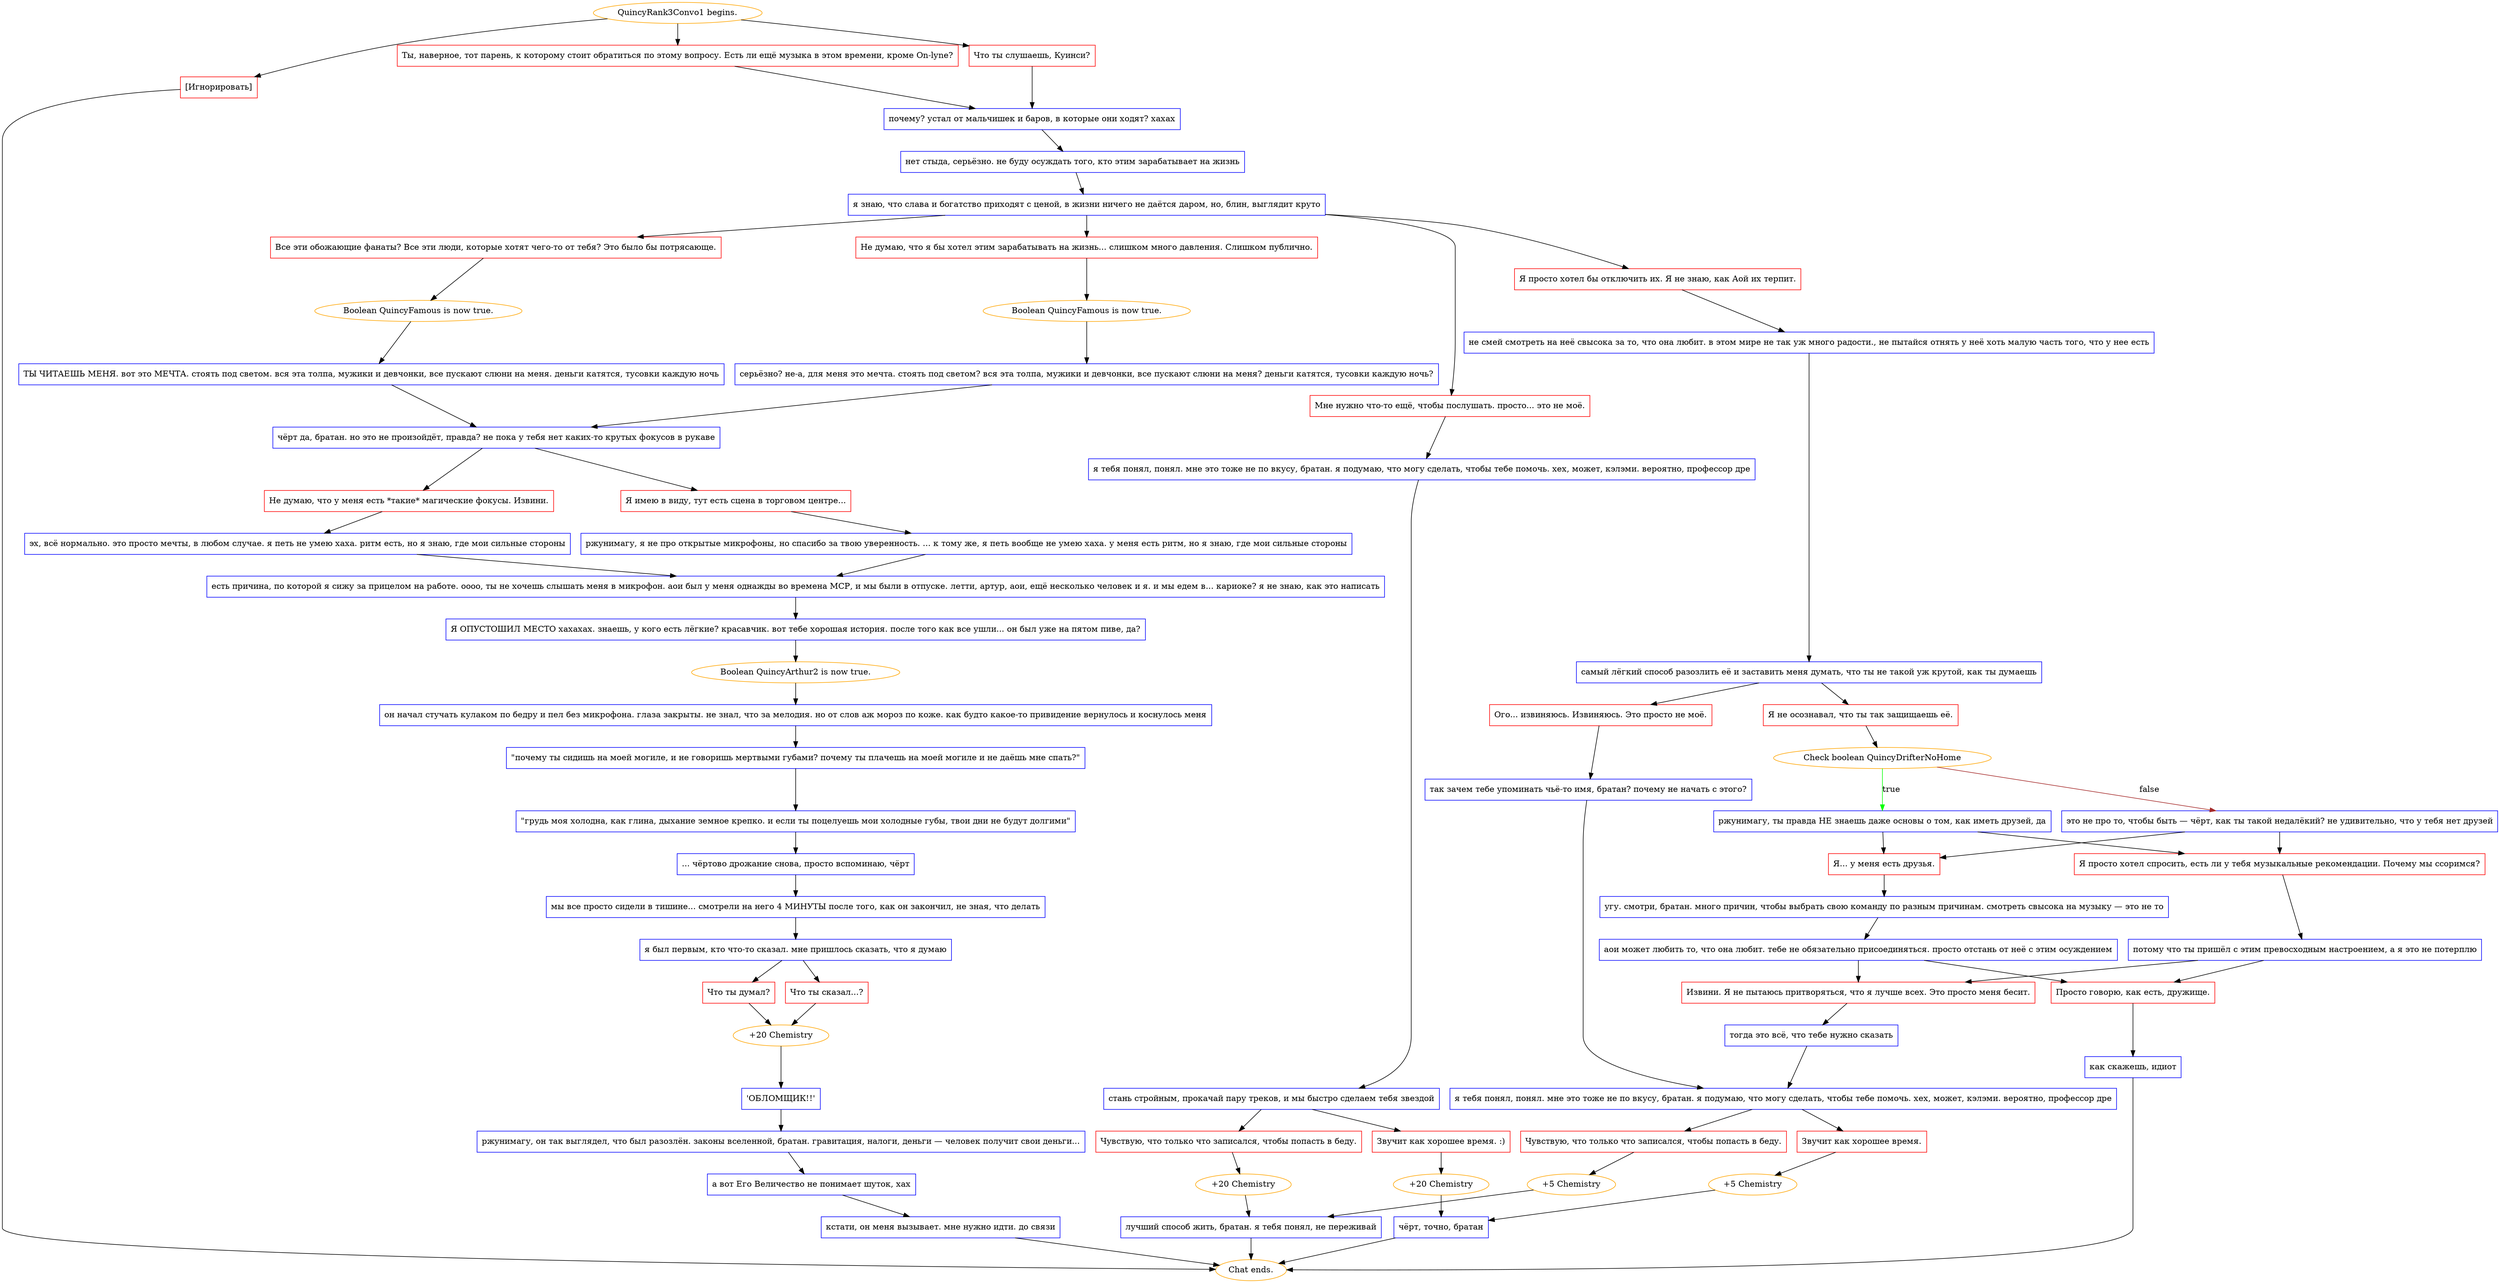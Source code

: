 digraph {
	"QuincyRank3Convo1 begins." [color=orange];
		"QuincyRank3Convo1 begins." -> j2701685727;
		"QuincyRank3Convo1 begins." -> j4109342136;
		"QuincyRank3Convo1 begins." -> j3432236701;
	j2701685727 [label="Ты, наверное, тот парень, к которому стоит обратиться по этому вопросу. Есть ли ещё музыка в этом времени, кроме On-lyne?",shape=box,color=red];
		j2701685727 -> j1402089216;
	j4109342136 [label="Что ты слушаешь, Куинси?",shape=box,color=red];
		j4109342136 -> j1402089216;
	j3432236701 [label="[Игнорировать]",shape=box,color=red];
		j3432236701 -> "Chat ends.";
	j1402089216 [label="почему? устал от мальчишек и баров, в которые они ходят? хахах",shape=box,color=blue];
		j1402089216 -> j2655411895;
	"Chat ends." [color=orange];
	j2655411895 [label="нет стыда, серьёзно. не буду осуждать того, кто этим зарабатывает на жизнь",shape=box,color=blue];
		j2655411895 -> j2987530713;
	j2987530713 [label="я знаю, что слава и богатство приходят с ценой, в жизни ничего не даётся даром, но, блин, выглядит круто",shape=box,color=blue];
		j2987530713 -> j1059996411;
		j2987530713 -> j2224348539;
		j2987530713 -> j3646580615;
		j2987530713 -> j480986734;
	j1059996411 [label="Мне нужно что-то ещё, чтобы послушать. просто... это не моё.",shape=box,color=red];
		j1059996411 -> j2084152261;
	j2224348539 [label="Не думаю, что я бы хотел этим зарабатывать на жизнь... слишком много давления. Слишком публично.",shape=box,color=red];
		j2224348539 -> j3464622994;
	j3646580615 [label="Все эти обожающие фанаты? Все эти люди, которые хотят чего-то от тебя? Это было бы потрясающе.",shape=box,color=red];
		j3646580615 -> j2736094551;
	j480986734 [label="Я просто хотел бы отключить их. Я не знаю, как Аой их терпит.",shape=box,color=red];
		j480986734 -> j2298588270;
	j2084152261 [label="я тебя понял, понял. мне это тоже не по вкусу, братан. я подумаю, что могу сделать, чтобы тебе помочь. хех, может, кэлэми. вероятно, профессор дре",shape=box,color=blue];
		j2084152261 -> j806514707;
	j3464622994 [label="Boolean QuincyFamous is now true.",color=orange];
		j3464622994 -> j1144786731;
	j2736094551 [label="Boolean QuincyFamous is now true.",color=orange];
		j2736094551 -> j112537271;
	j2298588270 [label="не смей смотреть на неё свысока за то, что она любит. в этом мире не так уж много радости., не пытайся отнять у неё хоть малую часть того, что у нее есть",shape=box,color=blue];
		j2298588270 -> j2340634738;
	j806514707 [label="стань стройным, прокачай пару треков, и мы быстро сделаем тебя звездой",shape=box,color=blue];
		j806514707 -> j4220660011;
		j806514707 -> j1840979681;
	j1144786731 [label="серьёзно? не-а, для меня это мечта. стоять под светом? вся эта толпа, мужики и девчонки, все пускают слюни на меня? деньги катятся, тусовки каждую ночь?",shape=box,color=blue];
		j1144786731 -> j1031323353;
	j112537271 [label="ТЫ ЧИТАЕШЬ МЕНЯ. вот это МЕЧТА. стоять под светом. вся эта толпа, мужики и девчонки, все пускают слюни на меня. деньги катятся, тусовки каждую ночь",shape=box,color=blue];
		j112537271 -> j1031323353;
	j2340634738 [label="самый лёгкий способ разозлить её и заставить меня думать, что ты не такой уж крутой, как ты думаешь",shape=box,color=blue];
		j2340634738 -> j1249451281;
		j2340634738 -> j2367151753;
	j4220660011 [label="Звучит как хорошее время. :)",shape=box,color=red];
		j4220660011 -> j3658757503;
	j1840979681 [label="Чувствую, что только что записался, чтобы попасть в беду.",shape=box,color=red];
		j1840979681 -> j1656586192;
	j1031323353 [label="чёрт да, братан. но это не произойдёт, правда? не пока у тебя нет каких-то крутых фокусов в рукаве",shape=box,color=blue];
		j1031323353 -> j1291992224;
		j1031323353 -> j3662892076;
	j1249451281 [label="Ого... извиняюсь. Извиняюсь. Это просто не моё.",shape=box,color=red];
		j1249451281 -> j472343277;
	j2367151753 [label="Я не осознавал, что ты так защищаешь её.",shape=box,color=red];
		j2367151753 -> j2662504253;
	j3658757503 [label="+20 Chemistry",color=orange];
		j3658757503 -> j1233721489;
	j1656586192 [label="+20 Chemistry",color=orange];
		j1656586192 -> j3871779980;
	j1291992224 [label="Я имею в виду, тут есть сцена в торговом центре...",shape=box,color=red];
		j1291992224 -> j3852263365;
	j3662892076 [label="Не думаю, что у меня есть *такие* магические фокусы. Извини.",shape=box,color=red];
		j3662892076 -> j3294961150;
	j472343277 [label="так зачем тебе упоминать чьё-то имя, братан? почему не начать с этого?",shape=box,color=blue];
		j472343277 -> j2556282086;
	j2662504253 [label="Check boolean QuincyDrifterNoHome",color=orange];
		j2662504253 -> j658419664 [label=true,color=green];
		j2662504253 -> j2100038479 [label=false,color=brown];
	j1233721489 [label="чёрт, точно, братан",shape=box,color=blue];
		j1233721489 -> "Chat ends.";
	j3871779980 [label="лучший способ жить, братан. я тебя понял, не переживай",shape=box,color=blue];
		j3871779980 -> "Chat ends.";
	j3852263365 [label="ржунимагу, я не про открытые микрофоны, но спасибо за твою уверенность. ... к тому же, я петь вообще не умею хаха. у меня есть ритм, но я знаю, где мои сильные стороны",shape=box,color=blue];
		j3852263365 -> j687363064;
	j3294961150 [label="эх, всё нормально. это просто мечты, в любом случае. я петь не умею хаха. ритм есть, но я знаю, где мои сильные стороны",shape=box,color=blue];
		j3294961150 -> j687363064;
	j2556282086 [label="я тебя понял, понял. мне это тоже не по вкусу, братан. я подумаю, что могу сделать, чтобы тебе помочь. хех, может, кэлэми. вероятно, профессор дре",shape=box,color=blue];
		j2556282086 -> j750563856;
		j2556282086 -> j3922034846;
	j658419664 [label="ржунимагу, ты правда НЕ знаешь даже основы о том, как иметь друзей, да",shape=box,color=blue];
		j658419664 -> j3237241609;
		j658419664 -> j1224214464;
	j2100038479 [label="это не про то, чтобы быть — чёрт, как ты такой недалёкий? не удивительно, что у тебя нет друзей",shape=box,color=blue];
		j2100038479 -> j3237241609;
		j2100038479 -> j1224214464;
	j687363064 [label="есть причина, по которой я сижу за прицелом на работе. оооо, ты не хочешь слышать меня в микрофон. аои был у меня однажды во времена МСР, и мы были в отпуске. летти, артур, аои, ещё несколько человек и я. и мы едем в... кариоке? я не знаю, как это написать",shape=box,color=blue];
		j687363064 -> j1898939512;
	j750563856 [label="Звучит как хорошее время.",shape=box,color=red];
		j750563856 -> j738266693;
	j3922034846 [label="Чувствую, что только что записался, чтобы попасть в беду.",shape=box,color=red];
		j3922034846 -> j722979391;
	j3237241609 [label="Я... у меня есть друзья.",shape=box,color=red];
		j3237241609 -> j3036618138;
	j1224214464 [label="Я просто хотел спросить, есть ли у тебя музыкальные рекомендации. Почему мы ссоримся?",shape=box,color=red];
		j1224214464 -> j2920750842;
	j1898939512 [label="Я ОПУСТОШИЛ МЕСТО хахахах. знаешь, у кого есть лёгкие? красавчик. вот тебе хорошая история. после того как все ушли... он был уже на пятом пиве, да?",shape=box,color=blue];
		j1898939512 -> j2282642307;
	j738266693 [label="+5 Chemistry",color=orange];
		j738266693 -> j1233721489;
	j722979391 [label="+5 Chemistry",color=orange];
		j722979391 -> j3871779980;
	j3036618138 [label="угу. смотри, братан. много причин, чтобы выбрать свою команду по разным причинам. смотреть свысока на музыку — это не то",shape=box,color=blue];
		j3036618138 -> j3289499790;
	j2920750842 [label="потому что ты пришёл с этим превосходным настроением, а я это не потерплю",shape=box,color=blue];
		j2920750842 -> j2170402637;
		j2920750842 -> j1606820186;
	j2282642307 [label="Boolean QuincyArthur2 is now true.",color=orange];
		j2282642307 -> j3678005590;
	j3289499790 [label="аои может любить то, что она любит. тебе не обязательно присоединяться. просто отстань от неё с этим осуждением",shape=box,color=blue];
		j3289499790 -> j2170402637;
		j3289499790 -> j1606820186;
	j2170402637 [label="Извини. Я не пытаюсь притворяться, что я лучше всех. Это просто меня бесит.",shape=box,color=red];
		j2170402637 -> j1073371506;
	j1606820186 [label="Просто говорю, как есть, дружище.",shape=box,color=red];
		j1606820186 -> j1975657553;
	j3678005590 [label="он начал стучать кулаком по бедру и пел без микрофона. глаза закрыты. не знал, что за мелодия. но от слов аж мороз по коже. как будто какое-то привидение вернулось и коснулось меня",shape=box,color=blue];
		j3678005590 -> j2352392087;
	j1073371506 [label="тогда это всё, что тебе нужно сказать",shape=box,color=blue];
		j1073371506 -> j2556282086;
	j1975657553 [label="как скажешь, идиот",shape=box,color=blue];
		j1975657553 -> "Chat ends.";
	j2352392087 [label="\"почему ты сидишь на моей могиле, и не говоришь мертвыми губами? почему ты плачешь на моей могиле и не даёшь мне спать?\"",shape=box,color=blue];
		j2352392087 -> j797440994;
	j797440994 [label="\"грудь моя холодна, как глина, дыхание земное крепко. и если ты поцелуешь мои холодные губы, твои дни не будут долгими\"",shape=box,color=blue];
		j797440994 -> j454080897;
	j454080897 [label="... чёртово дрожание снова, просто вспоминаю, чёрт",shape=box,color=blue];
		j454080897 -> j3222056818;
	j3222056818 [label="мы все просто сидели в тишине... смотрели на него 4 МИНУТЫ после того, как он закончил, не зная, что делать",shape=box,color=blue];
		j3222056818 -> j1868972418;
	j1868972418 [label="я был первым, кто что-то сказал. мне пришлось сказать, что я думаю",shape=box,color=blue];
		j1868972418 -> j2560512414;
		j1868972418 -> j2530614555;
	j2560512414 [label="Что ты сказал...?",shape=box,color=red];
		j2560512414 -> j236016858;
	j2530614555 [label="Что ты думал?",shape=box,color=red];
		j2530614555 -> j236016858;
	j236016858 [label="+20 Chemistry",color=orange];
		j236016858 -> j1925730675;
	j1925730675 [label="'ОБЛОМЩИК!!'",shape=box,color=blue];
		j1925730675 -> j2047859686;
	j2047859686 [label="ржунимагу, он так выглядел, что был разозлён. законы вселенной, братан. гравитация, налоги, деньги — человек получит свои деньги...",shape=box,color=blue];
		j2047859686 -> j3599585235;
	j3599585235 [label="а вот Его Величество не понимает шуток, хах",shape=box,color=blue];
		j3599585235 -> j2369298721;
	j2369298721 [label="кстати, он меня вызывает. мне нужно идти. до связи",shape=box,color=blue];
		j2369298721 -> "Chat ends.";
}